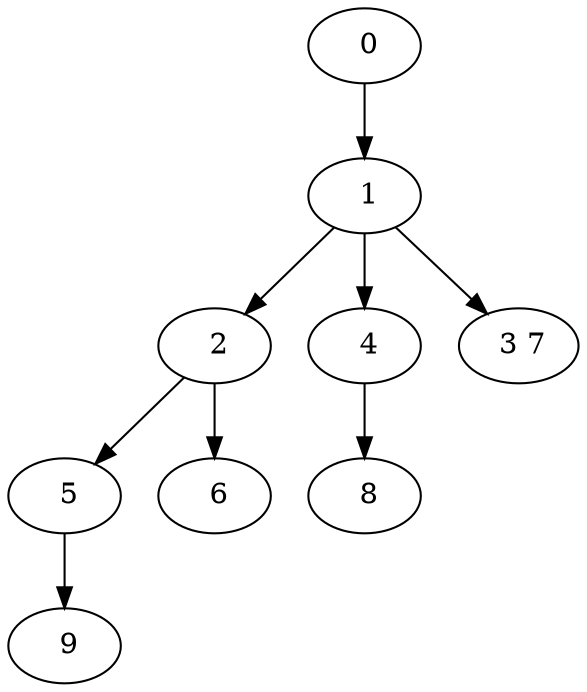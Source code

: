 digraph mytree {
" 0" -> " 1";
" 1" -> " 2";
" 1" -> " 4";
" 1" -> " 3 7";
" 2" -> " 5";
" 2" -> " 6";
" 4" -> " 8";
" 3 7";
" 5" -> " 9";
" 6";
" 8";
" 9";
}

